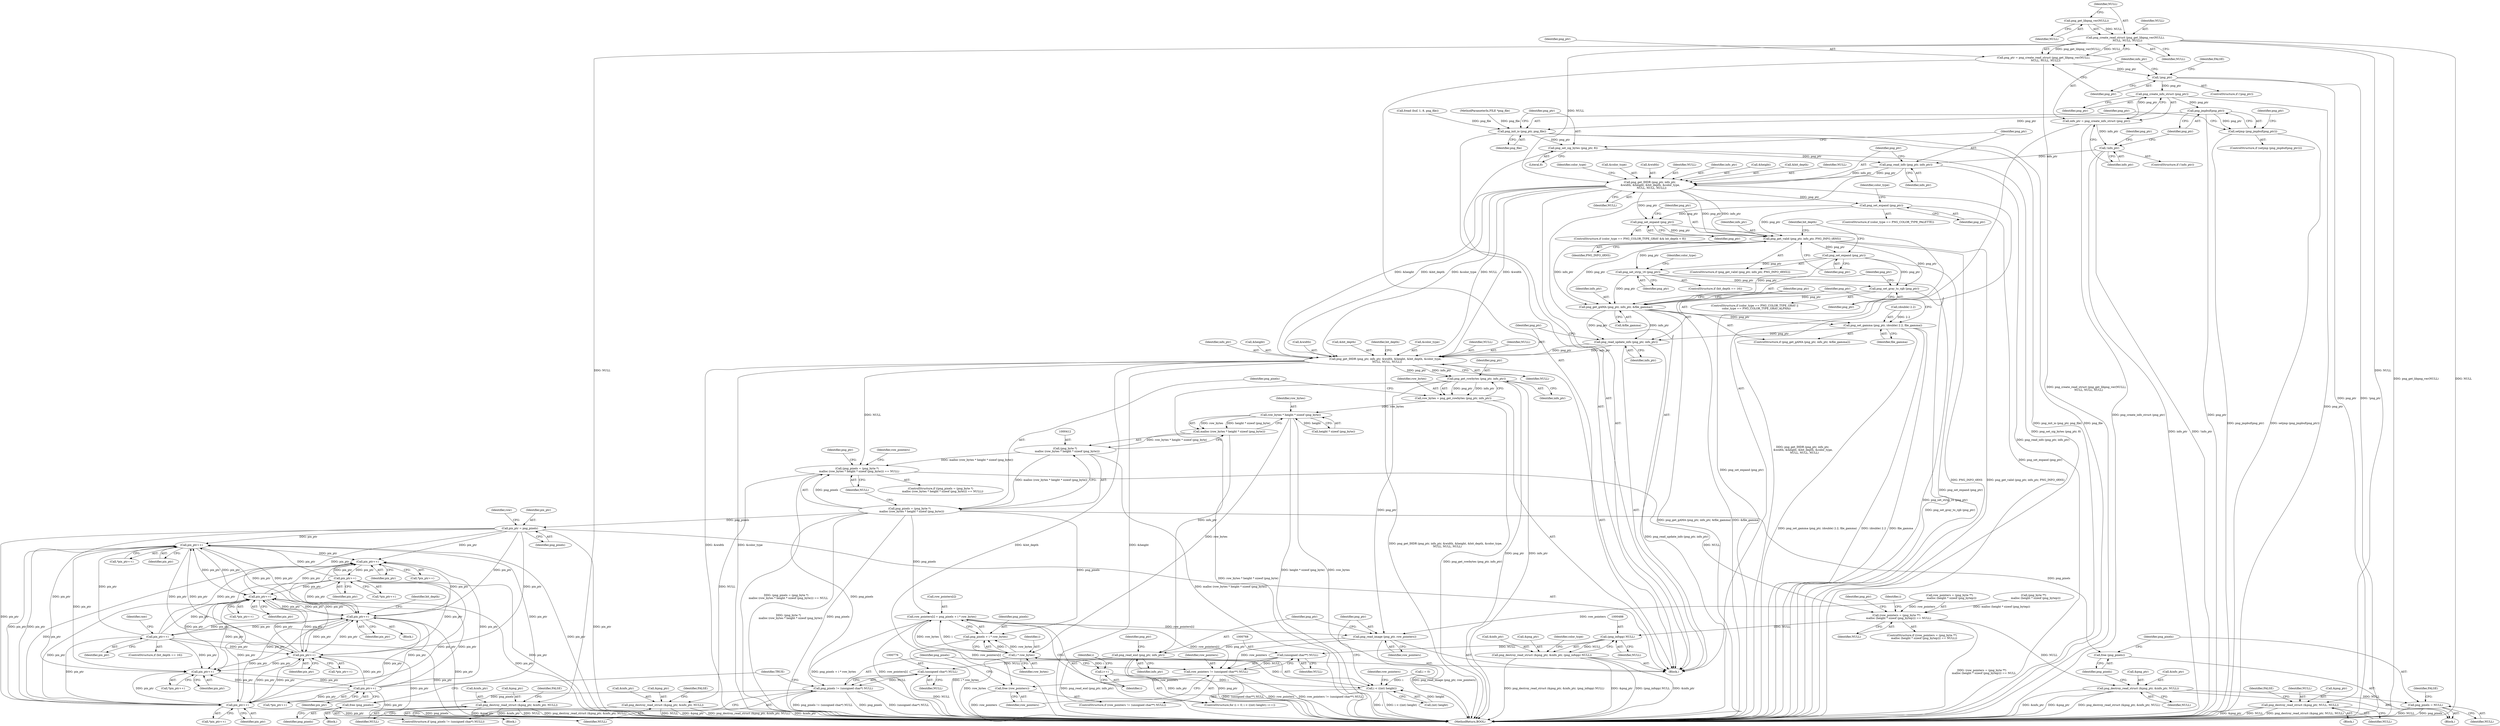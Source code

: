 digraph "0_Android_9d4853418ab2f754c2b63e091c29c5529b8b86ca_157@API" {
"1000200" [label="(Call,png_create_read_struct (png_get_libpng_ver(NULL),\n     NULL, NULL, NULL))"];
"1000201" [label="(Call,png_get_libpng_ver(NULL))"];
"1000198" [label="(Call,png_ptr = png_create_read_struct (png_get_libpng_ver(NULL),\n     NULL, NULL, NULL))"];
"1000207" [label="(Call,!png_ptr)"];
"1000213" [label="(Call,png_create_info_struct (png_ptr))"];
"1000211" [label="(Call,info_ptr = png_create_info_struct (png_ptr))"];
"1000216" [label="(Call,!info_ptr)"];
"1000245" [label="(Call,png_read_info (png_ptr, info_ptr))"];
"1000248" [label="(Call,png_get_IHDR (png_ptr, info_ptr,\n &width, &height, &bit_depth, &color_type,\n    NULL, NULL, NULL))"];
"1000266" [label="(Call,png_set_expand (png_ptr))"];
"1000276" [label="(Call,png_set_expand (png_ptr))"];
"1000279" [label="(Call,png_get_valid (png_ptr, info_ptr, PNG_INFO_tRNS))"];
"1000283" [label="(Call,png_set_expand (png_ptr))"];
"1000289" [label="(Call,png_set_strip_16 (png_ptr))"];
"1000299" [label="(Call,png_set_gray_to_rgb (png_ptr))"];
"1000302" [label="(Call,png_get_gAMA (png_ptr, info_ptr, &file_gamma))"];
"1000307" [label="(Call,png_set_gamma (png_ptr, (double) 2.2, file_gamma))"];
"1000313" [label="(Call,png_read_update_info (png_ptr, info_ptr))"];
"1000316" [label="(Call,png_get_IHDR (png_ptr, info_ptr, &width, &height, &bit_depth, &color_type,\n    NULL, NULL, NULL))"];
"1000404" [label="(Call,png_get_rowbytes (png_ptr, info_ptr))"];
"1000402" [label="(Call,row_bytes = png_get_rowbytes (png_ptr, info_ptr))"];
"1000414" [label="(Call,row_bytes * height * sizeof (png_byte))"];
"1000413" [label="(Call,malloc (row_bytes * height * sizeof (png_byte)))"];
"1000411" [label="(Call,(png_byte *)\n     malloc (row_bytes * height * sizeof (png_byte)))"];
"1000408" [label="(Call,(png_pixels = (png_byte *)\n     malloc (row_bytes * height * sizeof (png_byte))) == NULL)"];
"1000422" [label="(Call,png_destroy_read_struct (&png_ptr, &info_ptr, NULL))"];
"1000431" [label="(Call,(row_pointers = (png_byte **)\n     malloc (height * sizeof (png_bytep))) == NULL)"];
"1000443" [label="(Call,png_destroy_read_struct (&png_ptr, &info_ptr, NULL))"];
"1000451" [label="(Call,png_pixels = NULL)"];
"1000487" [label="(Call,(png_infopp) NULL)"];
"1000482" [label="(Call,png_destroy_read_struct (&png_ptr, &info_ptr, (png_infopp) NULL))"];
"1000767" [label="(Call,(unsigned char**) NULL)"];
"1000765" [label="(Call,row_pointers != (unsigned char**) NULL)"];
"1000770" [label="(Call,free (row_pointers))"];
"1000775" [label="(Call,(unsigned char*) NULL)"];
"1000773" [label="(Call,png_pixels != (unsigned char*) NULL)"];
"1000778" [label="(Call,free (png_pixels))"];
"1000409" [label="(Call,png_pixels = (png_byte *)\n     malloc (row_bytes * height * sizeof (png_byte)))"];
"1000449" [label="(Call,free (png_pixels))"];
"1000467" [label="(Call,row_pointers[i] = png_pixels + i * row_bytes)"];
"1000476" [label="(Call,png_read_image (png_ptr, row_pointers))"];
"1000479" [label="(Call,png_read_end (png_ptr, info_ptr))"];
"1000471" [label="(Call,png_pixels + i * row_bytes)"];
"1000598" [label="(Call,pix_ptr = png_pixels)"];
"1000643" [label="(Call,pix_ptr++)"];
"1000657" [label="(Call,pix_ptr++)"];
"1000669" [label="(Call,pix_ptr++)"];
"1000678" [label="(Call,pix_ptr++)"];
"1000687" [label="(Call,pix_ptr++)"];
"1000693" [label="(Call,pix_ptr++)"];
"1000703" [label="(Call,pix_ptr++)"];
"1000717" [label="(Call,pix_ptr++)"];
"1000729" [label="(Call,pix_ptr++)"];
"1000738" [label="(Call,pix_ptr++)"];
"1000473" [label="(Call,i * row_bytes)"];
"1000465" [label="(Call,i++)"];
"1000460" [label="(Call,i < ((int) height))"];
"1000228" [label="(Call,png_jmpbuf(png_ptr))"];
"1000227" [label="(Call,setjmp (png_jmpbuf(png_ptr)))"];
"1000239" [label="(Call,png_init_io (png_ptr, png_file))"];
"1000242" [label="(Call,png_set_sig_bytes (png_ptr, 8))"];
"1000219" [label="(Call,png_destroy_read_struct (&png_ptr, NULL, NULL))"];
"1000231" [label="(Call,png_destroy_read_struct (&png_ptr, &info_ptr, NULL))"];
"1000249" [label="(Identifier,png_ptr)"];
"1000482" [label="(Call,png_destroy_read_struct (&png_ptr, &info_ptr, (png_infopp) NULL))"];
"1000453" [label="(Identifier,NULL)"];
"1000308" [label="(Identifier,png_ptr)"];
"1000477" [label="(Identifier,png_ptr)"];
"1000199" [label="(Identifier,png_ptr)"];
"1000243" [label="(Identifier,png_ptr)"];
"1000469" [label="(Identifier,row_pointers)"];
"1000402" [label="(Call,row_bytes = png_get_rowbytes (png_ptr, info_ptr))"];
"1000449" [label="(Call,free (png_pixels))"];
"1000475" [label="(Identifier,row_bytes)"];
"1000451" [label="(Call,png_pixels = NULL)"];
"1000764" [label="(ControlStructure,if (row_pointers != (unsigned char**) NULL))"];
"1000686" [label="(Block,)"];
"1000207" [label="(Call,!png_ptr)"];
"1000230" [label="(Block,)"];
"1000304" [label="(Identifier,info_ptr)"];
"1000487" [label="(Call,(png_infopp) NULL)"];
"1000694" [label="(Identifier,pix_ptr)"];
"1000739" [label="(Identifier,pix_ptr)"];
"1000691" [label="(Identifier,bit_depth)"];
"1000485" [label="(Call,&info_ptr)"];
"1000313" [label="(Call,png_read_update_info (png_ptr, info_ptr))"];
"1000415" [label="(Identifier,row_bytes)"];
"1000218" [label="(Block,)"];
"1000403" [label="(Identifier,row_bytes)"];
"1000271" [label="(Identifier,color_type)"];
"1000444" [label="(Call,&png_ptr)"];
"1000771" [label="(Identifier,row_pointers)"];
"1000702" [label="(Call,*pix_ptr++)"];
"1000688" [label="(Identifier,pix_ptr)"];
"1000658" [label="(Identifier,pix_ptr)"];
"1000314" [label="(Identifier,png_ptr)"];
"1000309" [label="(Call,(double) 2.2)"];
"1000703" [label="(Call,pix_ptr++)"];
"1000290" [label="(Identifier,png_ptr)"];
"1000285" [label="(ControlStructure,if (bit_depth == 16))"];
"1000433" [label="(Identifier,row_pointers)"];
"1000226" [label="(ControlStructure,if (setjmp (png_jmpbuf(png_ptr))))"];
"1000307" [label="(Call,png_set_gamma (png_ptr, (double) 2.2, file_gamma))"];
"1000206" [label="(ControlStructure,if (!png_ptr))"];
"1000479" [label="(Call,png_read_end (png_ptr, info_ptr))"];
"1000466" [label="(Identifier,i)"];
"1000277" [label="(Identifier,png_ptr)"];
"1000455" [label="(Identifier,FALSE)"];
"1000204" [label="(Identifier,NULL)"];
"1000302" [label="(Call,png_get_gAMA (png_ptr, info_ptr, &file_gamma))"];
"1000405" [label="(Identifier,png_ptr)"];
"1000461" [label="(Identifier,i)"];
"1000421" [label="(Block,)"];
"1000232" [label="(Call,&png_ptr)"];
"1000478" [label="(Identifier,row_pointers)"];
"1000770" [label="(Call,free (row_pointers))"];
"1000136" [label="(MethodParameterIn,FILE *png_file)"];
"1000266" [label="(Call,png_set_expand (png_ptr))"];
"1000212" [label="(Identifier,info_ptr)"];
"1000205" [label="(Identifier,NULL)"];
"1000253" [label="(Call,&height)"];
"1000413" [label="(Call,malloc (row_bytes * height * sizeof (png_byte)))"];
"1000769" [label="(Identifier,NULL)"];
"1000603" [label="(Identifier,row)"];
"1000716" [label="(Call,*pix_ptr++)"];
"1000319" [label="(Call,&width)"];
"1000255" [label="(Call,&bit_depth)"];
"1000422" [label="(Call,png_destroy_read_struct (&png_ptr, &info_ptr, NULL))"];
"1000323" [label="(Call,&bit_depth)"];
"1000766" [label="(Identifier,row_pointers)"];
"1000677" [label="(Call,*pix_ptr++)"];
"1000774" [label="(Identifier,png_pixels)"];
"1000432" [label="(Call,row_pointers = (png_byte **)\n     malloc (height * sizeof (png_bytep)))"];
"1000483" [label="(Call,&png_ptr)"];
"1000434" [label="(Call,(png_byte **)\n     malloc (height * sizeof (png_bytep)))"];
"1000687" [label="(Call,pix_ptr++)"];
"1000227" [label="(Call,setjmp (png_jmpbuf(png_ptr)))"];
"1000200" [label="(Call,png_create_read_struct (png_get_libpng_ver(NULL),\n     NULL, NULL, NULL))"];
"1000216" [label="(Call,!info_ptr)"];
"1000450" [label="(Identifier,png_pixels)"];
"1000493" [label="(Identifier,color_type)"];
"1000246" [label="(Identifier,png_ptr)"];
"1000238" [label="(Identifier,FALSE)"];
"1000231" [label="(Call,png_destroy_read_struct (&png_ptr, &info_ptr, NULL))"];
"1000259" [label="(Identifier,NULL)"];
"1000217" [label="(Identifier,info_ptr)"];
"1000481" [label="(Identifier,info_ptr)"];
"1000222" [label="(Identifier,NULL)"];
"1000280" [label="(Identifier,png_ptr)"];
"1000772" [label="(ControlStructure,if (png_pixels != (unsigned char*) NULL))"];
"1000642" [label="(Call,*pix_ptr++)"];
"1000730" [label="(Identifier,pix_ptr)"];
"1000201" [label="(Call,png_get_libpng_ver(NULL))"];
"1000669" [label="(Call,pix_ptr++)"];
"1000234" [label="(Call,&info_ptr)"];
"1000329" [label="(Identifier,NULL)"];
"1000430" [label="(ControlStructure,if ((row_pointers = (png_byte **)\n     malloc (height * sizeof (png_bytep))) == NULL))"];
"1000474" [label="(Identifier,i)"];
"1000448" [label="(Identifier,NULL)"];
"1000765" [label="(Call,row_pointers != (unsigned char**) NULL)"];
"1000446" [label="(Call,&info_ptr)"];
"1000268" [label="(ControlStructure,if (color_type == PNG_COLOR_TYPE_GRAY && bit_depth < 8))"];
"1000644" [label="(Identifier,pix_ptr)"];
"1000312" [label="(Identifier,file_gamma)"];
"1000767" [label="(Call,(unsigned char**) NULL)"];
"1000778" [label="(Call,free (png_pixels))"];
"1000443" [label="(Call,png_destroy_read_struct (&png_ptr, &info_ptr, NULL))"];
"1000279" [label="(Call,png_get_valid (png_ptr, info_ptr, PNG_INFO_tRNS))"];
"1000244" [label="(Literal,8)"];
"1000777" [label="(Identifier,NULL)"];
"1000221" [label="(Identifier,png_ptr)"];
"1000299" [label="(Call,png_set_gray_to_rgb (png_ptr))"];
"1000315" [label="(Identifier,info_ptr)"];
"1000332" [label="(Identifier,bit_depth)"];
"1000264" [label="(Identifier,color_type)"];
"1000425" [label="(Call,&info_ptr)"];
"1000325" [label="(Call,&color_type)"];
"1000599" [label="(Identifier,pix_ptr)"];
"1000240" [label="(Identifier,png_ptr)"];
"1000141" [label="(Block,)"];
"1000276" [label="(Call,png_set_expand (png_ptr))"];
"1000328" [label="(Identifier,NULL)"];
"1000300" [label="(Identifier,png_ptr)"];
"1000407" [label="(ControlStructure,if ((png_pixels = (png_byte *)\n     malloc (row_bytes * height * sizeof (png_byte))) == NULL))"];
"1000431" [label="(Call,(row_pointers = (png_byte **)\n     malloc (height * sizeof (png_bytep))) == NULL)"];
"1000411" [label="(Call,(png_byte *)\n     malloc (row_bytes * height * sizeof (png_byte)))"];
"1000408" [label="(Call,(png_pixels = (png_byte *)\n     malloc (row_bytes * height * sizeof (png_byte))) == NULL)"];
"1000208" [label="(Identifier,png_ptr)"];
"1000257" [label="(Call,&color_type)"];
"1000457" [label="(Call,i = 0)"];
"1000211" [label="(Call,info_ptr = png_create_info_struct (png_ptr))"];
"1000406" [label="(Identifier,info_ptr)"];
"1000779" [label="(Identifier,png_pixels)"];
"1000241" [label="(Identifier,png_file)"];
"1000489" [label="(Identifier,NULL)"];
"1000704" [label="(Identifier,pix_ptr)"];
"1000294" [label="(Identifier,color_type)"];
"1000198" [label="(Call,png_ptr = png_create_read_struct (png_get_libpng_ver(NULL),\n     NULL, NULL, NULL))"];
"1000239" [label="(Call,png_init_io (png_ptr, png_file))"];
"1000656" [label="(Call,*pix_ptr++)"];
"1000718" [label="(Identifier,pix_ptr)"];
"1000210" [label="(Identifier,FALSE)"];
"1000670" [label="(Identifier,pix_ptr)"];
"1000317" [label="(Identifier,png_ptr)"];
"1000442" [label="(Block,)"];
"1000214" [label="(Identifier,png_ptr)"];
"1000203" [label="(Identifier,NULL)"];
"1000177" [label="(Call,fread (buf, 1, 8, png_file))"];
"1000233" [label="(Identifier,png_ptr)"];
"1000717" [label="(Call,pix_ptr++)"];
"1000423" [label="(Call,&png_ptr)"];
"1000316" [label="(Call,png_get_IHDR (png_ptr, info_ptr, &width, &height, &bit_depth, &color_type,\n    NULL, NULL, NULL))"];
"1000689" [label="(ControlStructure,if (bit_depth == 16))"];
"1000202" [label="(Identifier,NULL)"];
"1000462" [label="(Call,(int) height)"];
"1000248" [label="(Call,png_get_IHDR (png_ptr, info_ptr,\n &width, &height, &bit_depth, &color_type,\n    NULL, NULL, NULL))"];
"1000429" [label="(Identifier,FALSE)"];
"1000460" [label="(Call,i < ((int) height))"];
"1000236" [label="(Identifier,NULL)"];
"1000468" [label="(Call,row_pointers[i])"];
"1000643" [label="(Call,pix_ptr++)"];
"1000729" [label="(Call,pix_ptr++)"];
"1000305" [label="(Call,&file_gamma)"];
"1000327" [label="(Identifier,NULL)"];
"1000420" [label="(Identifier,NULL)"];
"1000452" [label="(Identifier,png_pixels)"];
"1000773" [label="(Call,png_pixels != (unsigned char*) NULL)"];
"1000781" [label="(Identifier,TRUE)"];
"1000456" [label="(ControlStructure,for (i = 0; i < ((int) height); i++))"];
"1000471" [label="(Call,png_pixels + i * row_bytes)"];
"1000247" [label="(Identifier,info_ptr)"];
"1000283" [label="(Call,png_set_expand (png_ptr))"];
"1000476" [label="(Call,png_read_image (png_ptr, row_pointers))"];
"1000742" [label="(Identifier,raw)"];
"1000220" [label="(Call,&png_ptr)"];
"1000219" [label="(Call,png_destroy_read_struct (&png_ptr, NULL, NULL))"];
"1000600" [label="(Identifier,png_pixels)"];
"1000410" [label="(Identifier,png_pixels)"];
"1000267" [label="(Identifier,png_ptr)"];
"1000291" [label="(ControlStructure,if (color_type == PNG_COLOR_TYPE_GRAY ||\n    color_type == PNG_COLOR_TYPE_GRAY_ALPHA))"];
"1000465" [label="(Call,i++)"];
"1000775" [label="(Call,(unsigned char*) NULL)"];
"1000303" [label="(Identifier,png_ptr)"];
"1000242" [label="(Call,png_set_sig_bytes (png_ptr, 8))"];
"1000278" [label="(ControlStructure,if (png_get_valid (png_ptr, info_ptr, PNG_INFO_tRNS)))"];
"1000223" [label="(Identifier,NULL)"];
"1000251" [label="(Call,&width)"];
"1000225" [label="(Identifier,FALSE)"];
"1000693" [label="(Call,pix_ptr++)"];
"1000657" [label="(Call,pix_ptr++)"];
"1000213" [label="(Call,png_create_info_struct (png_ptr))"];
"1000284" [label="(Identifier,png_ptr)"];
"1000480" [label="(Identifier,png_ptr)"];
"1000668" [label="(Call,*pix_ptr++)"];
"1000424" [label="(Identifier,png_ptr)"];
"1000260" [label="(Identifier,NULL)"];
"1000427" [label="(Identifier,NULL)"];
"1000738" [label="(Call,pix_ptr++)"];
"1000262" [label="(ControlStructure,if (color_type == PNG_COLOR_TYPE_PALETTE))"];
"1000301" [label="(ControlStructure,if (png_get_gAMA (png_ptr, info_ptr, &file_gamma)))"];
"1000318" [label="(Identifier,info_ptr)"];
"1000281" [label="(Identifier,info_ptr)"];
"1000441" [label="(Identifier,NULL)"];
"1000679" [label="(Identifier,pix_ptr)"];
"1000728" [label="(Call,*pix_ptr++)"];
"1000282" [label="(Identifier,PNG_INFO_tRNS)"];
"1000287" [label="(Identifier,bit_depth)"];
"1000467" [label="(Call,row_pointers[i] = png_pixels + i * row_bytes)"];
"1000598" [label="(Call,pix_ptr = png_pixels)"];
"1000228" [label="(Call,png_jmpbuf(png_ptr))"];
"1000289" [label="(Call,png_set_strip_16 (png_ptr))"];
"1000472" [label="(Identifier,png_pixels)"];
"1000445" [label="(Identifier,png_ptr)"];
"1000458" [label="(Identifier,i)"];
"1000414" [label="(Call,row_bytes * height * sizeof (png_byte))"];
"1000261" [label="(Identifier,NULL)"];
"1000321" [label="(Call,&height)"];
"1000404" [label="(Call,png_get_rowbytes (png_ptr, info_ptr))"];
"1000245" [label="(Call,png_read_info (png_ptr, info_ptr))"];
"1000250" [label="(Identifier,info_ptr)"];
"1000678" [label="(Call,pix_ptr++)"];
"1000782" [label="(MethodReturn,BOOL)"];
"1000484" [label="(Identifier,png_ptr)"];
"1000416" [label="(Call,height * sizeof (png_byte))"];
"1000473" [label="(Call,i * row_bytes)"];
"1000409" [label="(Call,png_pixels = (png_byte *)\n     malloc (row_bytes * height * sizeof (png_byte)))"];
"1000737" [label="(Call,*pix_ptr++)"];
"1000215" [label="(ControlStructure,if (!info_ptr))"];
"1000229" [label="(Identifier,png_ptr)"];
"1000200" -> "1000198"  [label="AST: "];
"1000200" -> "1000205"  [label="CFG: "];
"1000201" -> "1000200"  [label="AST: "];
"1000203" -> "1000200"  [label="AST: "];
"1000204" -> "1000200"  [label="AST: "];
"1000205" -> "1000200"  [label="AST: "];
"1000198" -> "1000200"  [label="CFG: "];
"1000200" -> "1000782"  [label="DDG: png_get_libpng_ver(NULL)"];
"1000200" -> "1000782"  [label="DDG: NULL"];
"1000200" -> "1000198"  [label="DDG: png_get_libpng_ver(NULL)"];
"1000200" -> "1000198"  [label="DDG: NULL"];
"1000201" -> "1000200"  [label="DDG: NULL"];
"1000200" -> "1000219"  [label="DDG: NULL"];
"1000200" -> "1000231"  [label="DDG: NULL"];
"1000200" -> "1000248"  [label="DDG: NULL"];
"1000201" -> "1000202"  [label="CFG: "];
"1000202" -> "1000201"  [label="AST: "];
"1000203" -> "1000201"  [label="CFG: "];
"1000198" -> "1000141"  [label="AST: "];
"1000199" -> "1000198"  [label="AST: "];
"1000208" -> "1000198"  [label="CFG: "];
"1000198" -> "1000782"  [label="DDG: png_create_read_struct (png_get_libpng_ver(NULL),\n     NULL, NULL, NULL)"];
"1000198" -> "1000207"  [label="DDG: png_ptr"];
"1000207" -> "1000206"  [label="AST: "];
"1000207" -> "1000208"  [label="CFG: "];
"1000208" -> "1000207"  [label="AST: "];
"1000210" -> "1000207"  [label="CFG: "];
"1000212" -> "1000207"  [label="CFG: "];
"1000207" -> "1000782"  [label="DDG: png_ptr"];
"1000207" -> "1000782"  [label="DDG: !png_ptr"];
"1000207" -> "1000213"  [label="DDG: png_ptr"];
"1000213" -> "1000211"  [label="AST: "];
"1000213" -> "1000214"  [label="CFG: "];
"1000214" -> "1000213"  [label="AST: "];
"1000211" -> "1000213"  [label="CFG: "];
"1000213" -> "1000782"  [label="DDG: png_ptr"];
"1000213" -> "1000211"  [label="DDG: png_ptr"];
"1000213" -> "1000228"  [label="DDG: png_ptr"];
"1000211" -> "1000141"  [label="AST: "];
"1000212" -> "1000211"  [label="AST: "];
"1000217" -> "1000211"  [label="CFG: "];
"1000211" -> "1000782"  [label="DDG: png_create_info_struct (png_ptr)"];
"1000211" -> "1000216"  [label="DDG: info_ptr"];
"1000216" -> "1000215"  [label="AST: "];
"1000216" -> "1000217"  [label="CFG: "];
"1000217" -> "1000216"  [label="AST: "];
"1000221" -> "1000216"  [label="CFG: "];
"1000229" -> "1000216"  [label="CFG: "];
"1000216" -> "1000782"  [label="DDG: !info_ptr"];
"1000216" -> "1000782"  [label="DDG: info_ptr"];
"1000216" -> "1000245"  [label="DDG: info_ptr"];
"1000245" -> "1000141"  [label="AST: "];
"1000245" -> "1000247"  [label="CFG: "];
"1000246" -> "1000245"  [label="AST: "];
"1000247" -> "1000245"  [label="AST: "];
"1000249" -> "1000245"  [label="CFG: "];
"1000245" -> "1000782"  [label="DDG: png_read_info (png_ptr, info_ptr)"];
"1000242" -> "1000245"  [label="DDG: png_ptr"];
"1000245" -> "1000248"  [label="DDG: png_ptr"];
"1000245" -> "1000248"  [label="DDG: info_ptr"];
"1000248" -> "1000141"  [label="AST: "];
"1000248" -> "1000261"  [label="CFG: "];
"1000249" -> "1000248"  [label="AST: "];
"1000250" -> "1000248"  [label="AST: "];
"1000251" -> "1000248"  [label="AST: "];
"1000253" -> "1000248"  [label="AST: "];
"1000255" -> "1000248"  [label="AST: "];
"1000257" -> "1000248"  [label="AST: "];
"1000259" -> "1000248"  [label="AST: "];
"1000260" -> "1000248"  [label="AST: "];
"1000261" -> "1000248"  [label="AST: "];
"1000264" -> "1000248"  [label="CFG: "];
"1000248" -> "1000782"  [label="DDG: png_get_IHDR (png_ptr, info_ptr,\n &width, &height, &bit_depth, &color_type,\n    NULL, NULL, NULL)"];
"1000248" -> "1000266"  [label="DDG: png_ptr"];
"1000248" -> "1000276"  [label="DDG: png_ptr"];
"1000248" -> "1000279"  [label="DDG: png_ptr"];
"1000248" -> "1000279"  [label="DDG: info_ptr"];
"1000248" -> "1000316"  [label="DDG: &width"];
"1000248" -> "1000316"  [label="DDG: &height"];
"1000248" -> "1000316"  [label="DDG: &bit_depth"];
"1000248" -> "1000316"  [label="DDG: &color_type"];
"1000248" -> "1000316"  [label="DDG: NULL"];
"1000266" -> "1000262"  [label="AST: "];
"1000266" -> "1000267"  [label="CFG: "];
"1000267" -> "1000266"  [label="AST: "];
"1000271" -> "1000266"  [label="CFG: "];
"1000266" -> "1000782"  [label="DDG: png_set_expand (png_ptr)"];
"1000266" -> "1000276"  [label="DDG: png_ptr"];
"1000266" -> "1000279"  [label="DDG: png_ptr"];
"1000276" -> "1000268"  [label="AST: "];
"1000276" -> "1000277"  [label="CFG: "];
"1000277" -> "1000276"  [label="AST: "];
"1000280" -> "1000276"  [label="CFG: "];
"1000276" -> "1000782"  [label="DDG: png_set_expand (png_ptr)"];
"1000276" -> "1000279"  [label="DDG: png_ptr"];
"1000279" -> "1000278"  [label="AST: "];
"1000279" -> "1000282"  [label="CFG: "];
"1000280" -> "1000279"  [label="AST: "];
"1000281" -> "1000279"  [label="AST: "];
"1000282" -> "1000279"  [label="AST: "];
"1000284" -> "1000279"  [label="CFG: "];
"1000287" -> "1000279"  [label="CFG: "];
"1000279" -> "1000782"  [label="DDG: PNG_INFO_tRNS"];
"1000279" -> "1000782"  [label="DDG: png_get_valid (png_ptr, info_ptr, PNG_INFO_tRNS)"];
"1000279" -> "1000283"  [label="DDG: png_ptr"];
"1000279" -> "1000289"  [label="DDG: png_ptr"];
"1000279" -> "1000299"  [label="DDG: png_ptr"];
"1000279" -> "1000302"  [label="DDG: png_ptr"];
"1000279" -> "1000302"  [label="DDG: info_ptr"];
"1000283" -> "1000278"  [label="AST: "];
"1000283" -> "1000284"  [label="CFG: "];
"1000284" -> "1000283"  [label="AST: "];
"1000287" -> "1000283"  [label="CFG: "];
"1000283" -> "1000782"  [label="DDG: png_set_expand (png_ptr)"];
"1000283" -> "1000289"  [label="DDG: png_ptr"];
"1000283" -> "1000299"  [label="DDG: png_ptr"];
"1000283" -> "1000302"  [label="DDG: png_ptr"];
"1000289" -> "1000285"  [label="AST: "];
"1000289" -> "1000290"  [label="CFG: "];
"1000290" -> "1000289"  [label="AST: "];
"1000294" -> "1000289"  [label="CFG: "];
"1000289" -> "1000782"  [label="DDG: png_set_strip_16 (png_ptr)"];
"1000289" -> "1000299"  [label="DDG: png_ptr"];
"1000289" -> "1000302"  [label="DDG: png_ptr"];
"1000299" -> "1000291"  [label="AST: "];
"1000299" -> "1000300"  [label="CFG: "];
"1000300" -> "1000299"  [label="AST: "];
"1000303" -> "1000299"  [label="CFG: "];
"1000299" -> "1000782"  [label="DDG: png_set_gray_to_rgb (png_ptr)"];
"1000299" -> "1000302"  [label="DDG: png_ptr"];
"1000302" -> "1000301"  [label="AST: "];
"1000302" -> "1000305"  [label="CFG: "];
"1000303" -> "1000302"  [label="AST: "];
"1000304" -> "1000302"  [label="AST: "];
"1000305" -> "1000302"  [label="AST: "];
"1000308" -> "1000302"  [label="CFG: "];
"1000314" -> "1000302"  [label="CFG: "];
"1000302" -> "1000782"  [label="DDG: &file_gamma"];
"1000302" -> "1000782"  [label="DDG: png_get_gAMA (png_ptr, info_ptr, &file_gamma)"];
"1000302" -> "1000307"  [label="DDG: png_ptr"];
"1000302" -> "1000313"  [label="DDG: png_ptr"];
"1000302" -> "1000313"  [label="DDG: info_ptr"];
"1000307" -> "1000301"  [label="AST: "];
"1000307" -> "1000312"  [label="CFG: "];
"1000308" -> "1000307"  [label="AST: "];
"1000309" -> "1000307"  [label="AST: "];
"1000312" -> "1000307"  [label="AST: "];
"1000314" -> "1000307"  [label="CFG: "];
"1000307" -> "1000782"  [label="DDG: (double) 2.2"];
"1000307" -> "1000782"  [label="DDG: file_gamma"];
"1000307" -> "1000782"  [label="DDG: png_set_gamma (png_ptr, (double) 2.2, file_gamma)"];
"1000309" -> "1000307"  [label="DDG: 2.2"];
"1000307" -> "1000313"  [label="DDG: png_ptr"];
"1000313" -> "1000141"  [label="AST: "];
"1000313" -> "1000315"  [label="CFG: "];
"1000314" -> "1000313"  [label="AST: "];
"1000315" -> "1000313"  [label="AST: "];
"1000317" -> "1000313"  [label="CFG: "];
"1000313" -> "1000782"  [label="DDG: png_read_update_info (png_ptr, info_ptr)"];
"1000313" -> "1000316"  [label="DDG: png_ptr"];
"1000313" -> "1000316"  [label="DDG: info_ptr"];
"1000316" -> "1000141"  [label="AST: "];
"1000316" -> "1000329"  [label="CFG: "];
"1000317" -> "1000316"  [label="AST: "];
"1000318" -> "1000316"  [label="AST: "];
"1000319" -> "1000316"  [label="AST: "];
"1000321" -> "1000316"  [label="AST: "];
"1000323" -> "1000316"  [label="AST: "];
"1000325" -> "1000316"  [label="AST: "];
"1000327" -> "1000316"  [label="AST: "];
"1000328" -> "1000316"  [label="AST: "];
"1000329" -> "1000316"  [label="AST: "];
"1000332" -> "1000316"  [label="CFG: "];
"1000316" -> "1000782"  [label="DDG: png_get_IHDR (png_ptr, info_ptr, &width, &height, &bit_depth, &color_type,\n    NULL, NULL, NULL)"];
"1000316" -> "1000782"  [label="DDG: &width"];
"1000316" -> "1000782"  [label="DDG: &color_type"];
"1000316" -> "1000782"  [label="DDG: &bit_depth"];
"1000316" -> "1000782"  [label="DDG: &height"];
"1000316" -> "1000404"  [label="DDG: png_ptr"];
"1000316" -> "1000404"  [label="DDG: info_ptr"];
"1000316" -> "1000408"  [label="DDG: NULL"];
"1000404" -> "1000402"  [label="AST: "];
"1000404" -> "1000406"  [label="CFG: "];
"1000405" -> "1000404"  [label="AST: "];
"1000406" -> "1000404"  [label="AST: "];
"1000402" -> "1000404"  [label="CFG: "];
"1000404" -> "1000782"  [label="DDG: png_ptr"];
"1000404" -> "1000782"  [label="DDG: info_ptr"];
"1000404" -> "1000402"  [label="DDG: png_ptr"];
"1000404" -> "1000402"  [label="DDG: info_ptr"];
"1000404" -> "1000476"  [label="DDG: png_ptr"];
"1000404" -> "1000479"  [label="DDG: info_ptr"];
"1000402" -> "1000141"  [label="AST: "];
"1000403" -> "1000402"  [label="AST: "];
"1000410" -> "1000402"  [label="CFG: "];
"1000402" -> "1000782"  [label="DDG: png_get_rowbytes (png_ptr, info_ptr)"];
"1000402" -> "1000414"  [label="DDG: row_bytes"];
"1000414" -> "1000413"  [label="AST: "];
"1000414" -> "1000416"  [label="CFG: "];
"1000415" -> "1000414"  [label="AST: "];
"1000416" -> "1000414"  [label="AST: "];
"1000413" -> "1000414"  [label="CFG: "];
"1000414" -> "1000782"  [label="DDG: height * sizeof (png_byte)"];
"1000414" -> "1000782"  [label="DDG: row_bytes"];
"1000414" -> "1000413"  [label="DDG: row_bytes"];
"1000414" -> "1000413"  [label="DDG: height * sizeof (png_byte)"];
"1000416" -> "1000414"  [label="DDG: height"];
"1000414" -> "1000473"  [label="DDG: row_bytes"];
"1000413" -> "1000411"  [label="AST: "];
"1000411" -> "1000413"  [label="CFG: "];
"1000413" -> "1000782"  [label="DDG: row_bytes * height * sizeof (png_byte)"];
"1000413" -> "1000411"  [label="DDG: row_bytes * height * sizeof (png_byte)"];
"1000411" -> "1000409"  [label="AST: "];
"1000412" -> "1000411"  [label="AST: "];
"1000409" -> "1000411"  [label="CFG: "];
"1000411" -> "1000782"  [label="DDG: malloc (row_bytes * height * sizeof (png_byte))"];
"1000411" -> "1000408"  [label="DDG: malloc (row_bytes * height * sizeof (png_byte))"];
"1000411" -> "1000409"  [label="DDG: malloc (row_bytes * height * sizeof (png_byte))"];
"1000408" -> "1000407"  [label="AST: "];
"1000408" -> "1000420"  [label="CFG: "];
"1000409" -> "1000408"  [label="AST: "];
"1000420" -> "1000408"  [label="AST: "];
"1000424" -> "1000408"  [label="CFG: "];
"1000433" -> "1000408"  [label="CFG: "];
"1000408" -> "1000782"  [label="DDG: (png_pixels = (png_byte *)\n     malloc (row_bytes * height * sizeof (png_byte))) == NULL"];
"1000409" -> "1000408"  [label="DDG: png_pixels"];
"1000408" -> "1000422"  [label="DDG: NULL"];
"1000408" -> "1000431"  [label="DDG: NULL"];
"1000422" -> "1000421"  [label="AST: "];
"1000422" -> "1000427"  [label="CFG: "];
"1000423" -> "1000422"  [label="AST: "];
"1000425" -> "1000422"  [label="AST: "];
"1000427" -> "1000422"  [label="AST: "];
"1000429" -> "1000422"  [label="CFG: "];
"1000422" -> "1000782"  [label="DDG: NULL"];
"1000422" -> "1000782"  [label="DDG: &png_ptr"];
"1000422" -> "1000782"  [label="DDG: png_destroy_read_struct (&png_ptr, &info_ptr, NULL)"];
"1000422" -> "1000782"  [label="DDG: &info_ptr"];
"1000431" -> "1000430"  [label="AST: "];
"1000431" -> "1000441"  [label="CFG: "];
"1000432" -> "1000431"  [label="AST: "];
"1000441" -> "1000431"  [label="AST: "];
"1000445" -> "1000431"  [label="CFG: "];
"1000458" -> "1000431"  [label="CFG: "];
"1000431" -> "1000782"  [label="DDG: (row_pointers = (png_byte **)\n     malloc (height * sizeof (png_bytep))) == NULL"];
"1000432" -> "1000431"  [label="DDG: row_pointers"];
"1000434" -> "1000431"  [label="DDG: malloc (height * sizeof (png_bytep))"];
"1000431" -> "1000443"  [label="DDG: NULL"];
"1000431" -> "1000487"  [label="DDG: NULL"];
"1000443" -> "1000442"  [label="AST: "];
"1000443" -> "1000448"  [label="CFG: "];
"1000444" -> "1000443"  [label="AST: "];
"1000446" -> "1000443"  [label="AST: "];
"1000448" -> "1000443"  [label="AST: "];
"1000450" -> "1000443"  [label="CFG: "];
"1000443" -> "1000782"  [label="DDG: png_destroy_read_struct (&png_ptr, &info_ptr, NULL)"];
"1000443" -> "1000782"  [label="DDG: &info_ptr"];
"1000443" -> "1000782"  [label="DDG: &png_ptr"];
"1000443" -> "1000451"  [label="DDG: NULL"];
"1000451" -> "1000442"  [label="AST: "];
"1000451" -> "1000453"  [label="CFG: "];
"1000452" -> "1000451"  [label="AST: "];
"1000453" -> "1000451"  [label="AST: "];
"1000455" -> "1000451"  [label="CFG: "];
"1000451" -> "1000782"  [label="DDG: png_pixels"];
"1000451" -> "1000782"  [label="DDG: NULL"];
"1000487" -> "1000482"  [label="AST: "];
"1000487" -> "1000489"  [label="CFG: "];
"1000488" -> "1000487"  [label="AST: "];
"1000489" -> "1000487"  [label="AST: "];
"1000482" -> "1000487"  [label="CFG: "];
"1000487" -> "1000482"  [label="DDG: NULL"];
"1000487" -> "1000767"  [label="DDG: NULL"];
"1000482" -> "1000141"  [label="AST: "];
"1000483" -> "1000482"  [label="AST: "];
"1000485" -> "1000482"  [label="AST: "];
"1000493" -> "1000482"  [label="CFG: "];
"1000482" -> "1000782"  [label="DDG: &png_ptr"];
"1000482" -> "1000782"  [label="DDG: (png_infopp) NULL"];
"1000482" -> "1000782"  [label="DDG: &info_ptr"];
"1000482" -> "1000782"  [label="DDG: png_destroy_read_struct (&png_ptr, &info_ptr, (png_infopp) NULL)"];
"1000767" -> "1000765"  [label="AST: "];
"1000767" -> "1000769"  [label="CFG: "];
"1000768" -> "1000767"  [label="AST: "];
"1000769" -> "1000767"  [label="AST: "];
"1000765" -> "1000767"  [label="CFG: "];
"1000767" -> "1000765"  [label="DDG: NULL"];
"1000767" -> "1000775"  [label="DDG: NULL"];
"1000765" -> "1000764"  [label="AST: "];
"1000766" -> "1000765"  [label="AST: "];
"1000771" -> "1000765"  [label="CFG: "];
"1000774" -> "1000765"  [label="CFG: "];
"1000765" -> "1000782"  [label="DDG: (unsigned char**) NULL"];
"1000765" -> "1000782"  [label="DDG: row_pointers"];
"1000765" -> "1000782"  [label="DDG: row_pointers != (unsigned char**) NULL"];
"1000467" -> "1000765"  [label="DDG: row_pointers[i]"];
"1000476" -> "1000765"  [label="DDG: row_pointers"];
"1000765" -> "1000770"  [label="DDG: row_pointers"];
"1000770" -> "1000764"  [label="AST: "];
"1000770" -> "1000771"  [label="CFG: "];
"1000771" -> "1000770"  [label="AST: "];
"1000774" -> "1000770"  [label="CFG: "];
"1000770" -> "1000782"  [label="DDG: row_pointers"];
"1000467" -> "1000770"  [label="DDG: row_pointers[i]"];
"1000775" -> "1000773"  [label="AST: "];
"1000775" -> "1000777"  [label="CFG: "];
"1000776" -> "1000775"  [label="AST: "];
"1000777" -> "1000775"  [label="AST: "];
"1000773" -> "1000775"  [label="CFG: "];
"1000775" -> "1000782"  [label="DDG: NULL"];
"1000775" -> "1000773"  [label="DDG: NULL"];
"1000773" -> "1000772"  [label="AST: "];
"1000774" -> "1000773"  [label="AST: "];
"1000779" -> "1000773"  [label="CFG: "];
"1000781" -> "1000773"  [label="CFG: "];
"1000773" -> "1000782"  [label="DDG: png_pixels != (unsigned char*) NULL"];
"1000773" -> "1000782"  [label="DDG: png_pixels"];
"1000773" -> "1000782"  [label="DDG: (unsigned char*) NULL"];
"1000409" -> "1000773"  [label="DDG: png_pixels"];
"1000773" -> "1000778"  [label="DDG: png_pixels"];
"1000778" -> "1000772"  [label="AST: "];
"1000778" -> "1000779"  [label="CFG: "];
"1000779" -> "1000778"  [label="AST: "];
"1000781" -> "1000778"  [label="CFG: "];
"1000778" -> "1000782"  [label="DDG: png_pixels"];
"1000410" -> "1000409"  [label="AST: "];
"1000420" -> "1000409"  [label="CFG: "];
"1000409" -> "1000782"  [label="DDG: (png_byte *)\n     malloc (row_bytes * height * sizeof (png_byte))"];
"1000409" -> "1000782"  [label="DDG: png_pixels"];
"1000409" -> "1000449"  [label="DDG: png_pixels"];
"1000409" -> "1000467"  [label="DDG: png_pixels"];
"1000409" -> "1000471"  [label="DDG: png_pixels"];
"1000409" -> "1000598"  [label="DDG: png_pixels"];
"1000449" -> "1000442"  [label="AST: "];
"1000449" -> "1000450"  [label="CFG: "];
"1000450" -> "1000449"  [label="AST: "];
"1000452" -> "1000449"  [label="CFG: "];
"1000467" -> "1000456"  [label="AST: "];
"1000467" -> "1000471"  [label="CFG: "];
"1000468" -> "1000467"  [label="AST: "];
"1000471" -> "1000467"  [label="AST: "];
"1000466" -> "1000467"  [label="CFG: "];
"1000467" -> "1000782"  [label="DDG: row_pointers[i]"];
"1000467" -> "1000782"  [label="DDG: png_pixels + i * row_bytes"];
"1000473" -> "1000467"  [label="DDG: i"];
"1000473" -> "1000467"  [label="DDG: row_bytes"];
"1000467" -> "1000476"  [label="DDG: row_pointers[i]"];
"1000476" -> "1000141"  [label="AST: "];
"1000476" -> "1000478"  [label="CFG: "];
"1000477" -> "1000476"  [label="AST: "];
"1000478" -> "1000476"  [label="AST: "];
"1000480" -> "1000476"  [label="CFG: "];
"1000476" -> "1000782"  [label="DDG: png_read_image (png_ptr, row_pointers)"];
"1000432" -> "1000476"  [label="DDG: row_pointers"];
"1000476" -> "1000479"  [label="DDG: png_ptr"];
"1000479" -> "1000141"  [label="AST: "];
"1000479" -> "1000481"  [label="CFG: "];
"1000480" -> "1000479"  [label="AST: "];
"1000481" -> "1000479"  [label="AST: "];
"1000484" -> "1000479"  [label="CFG: "];
"1000479" -> "1000782"  [label="DDG: png_read_end (png_ptr, info_ptr)"];
"1000479" -> "1000782"  [label="DDG: png_ptr"];
"1000479" -> "1000782"  [label="DDG: info_ptr"];
"1000471" -> "1000473"  [label="CFG: "];
"1000472" -> "1000471"  [label="AST: "];
"1000473" -> "1000471"  [label="AST: "];
"1000471" -> "1000782"  [label="DDG: i * row_bytes"];
"1000473" -> "1000471"  [label="DDG: i"];
"1000473" -> "1000471"  [label="DDG: row_bytes"];
"1000598" -> "1000141"  [label="AST: "];
"1000598" -> "1000600"  [label="CFG: "];
"1000599" -> "1000598"  [label="AST: "];
"1000600" -> "1000598"  [label="AST: "];
"1000603" -> "1000598"  [label="CFG: "];
"1000598" -> "1000782"  [label="DDG: pix_ptr"];
"1000598" -> "1000643"  [label="DDG: pix_ptr"];
"1000598" -> "1000657"  [label="DDG: pix_ptr"];
"1000598" -> "1000678"  [label="DDG: pix_ptr"];
"1000598" -> "1000687"  [label="DDG: pix_ptr"];
"1000598" -> "1000703"  [label="DDG: pix_ptr"];
"1000598" -> "1000717"  [label="DDG: pix_ptr"];
"1000598" -> "1000738"  [label="DDG: pix_ptr"];
"1000643" -> "1000642"  [label="AST: "];
"1000643" -> "1000644"  [label="CFG: "];
"1000644" -> "1000643"  [label="AST: "];
"1000642" -> "1000643"  [label="CFG: "];
"1000643" -> "1000782"  [label="DDG: pix_ptr"];
"1000729" -> "1000643"  [label="DDG: pix_ptr"];
"1000678" -> "1000643"  [label="DDG: pix_ptr"];
"1000738" -> "1000643"  [label="DDG: pix_ptr"];
"1000669" -> "1000643"  [label="DDG: pix_ptr"];
"1000693" -> "1000643"  [label="DDG: pix_ptr"];
"1000687" -> "1000643"  [label="DDG: pix_ptr"];
"1000703" -> "1000643"  [label="DDG: pix_ptr"];
"1000643" -> "1000657"  [label="DDG: pix_ptr"];
"1000643" -> "1000678"  [label="DDG: pix_ptr"];
"1000643" -> "1000687"  [label="DDG: pix_ptr"];
"1000643" -> "1000703"  [label="DDG: pix_ptr"];
"1000643" -> "1000717"  [label="DDG: pix_ptr"];
"1000643" -> "1000738"  [label="DDG: pix_ptr"];
"1000657" -> "1000656"  [label="AST: "];
"1000657" -> "1000658"  [label="CFG: "];
"1000658" -> "1000657"  [label="AST: "];
"1000656" -> "1000657"  [label="CFG: "];
"1000729" -> "1000657"  [label="DDG: pix_ptr"];
"1000678" -> "1000657"  [label="DDG: pix_ptr"];
"1000738" -> "1000657"  [label="DDG: pix_ptr"];
"1000669" -> "1000657"  [label="DDG: pix_ptr"];
"1000693" -> "1000657"  [label="DDG: pix_ptr"];
"1000687" -> "1000657"  [label="DDG: pix_ptr"];
"1000703" -> "1000657"  [label="DDG: pix_ptr"];
"1000657" -> "1000669"  [label="DDG: pix_ptr"];
"1000669" -> "1000668"  [label="AST: "];
"1000669" -> "1000670"  [label="CFG: "];
"1000670" -> "1000669"  [label="AST: "];
"1000668" -> "1000669"  [label="CFG: "];
"1000669" -> "1000782"  [label="DDG: pix_ptr"];
"1000669" -> "1000678"  [label="DDG: pix_ptr"];
"1000669" -> "1000687"  [label="DDG: pix_ptr"];
"1000669" -> "1000703"  [label="DDG: pix_ptr"];
"1000669" -> "1000717"  [label="DDG: pix_ptr"];
"1000669" -> "1000738"  [label="DDG: pix_ptr"];
"1000678" -> "1000677"  [label="AST: "];
"1000678" -> "1000679"  [label="CFG: "];
"1000679" -> "1000678"  [label="AST: "];
"1000677" -> "1000678"  [label="CFG: "];
"1000678" -> "1000782"  [label="DDG: pix_ptr"];
"1000729" -> "1000678"  [label="DDG: pix_ptr"];
"1000738" -> "1000678"  [label="DDG: pix_ptr"];
"1000693" -> "1000678"  [label="DDG: pix_ptr"];
"1000687" -> "1000678"  [label="DDG: pix_ptr"];
"1000703" -> "1000678"  [label="DDG: pix_ptr"];
"1000678" -> "1000687"  [label="DDG: pix_ptr"];
"1000678" -> "1000703"  [label="DDG: pix_ptr"];
"1000678" -> "1000717"  [label="DDG: pix_ptr"];
"1000678" -> "1000738"  [label="DDG: pix_ptr"];
"1000687" -> "1000686"  [label="AST: "];
"1000687" -> "1000688"  [label="CFG: "];
"1000688" -> "1000687"  [label="AST: "];
"1000691" -> "1000687"  [label="CFG: "];
"1000687" -> "1000782"  [label="DDG: pix_ptr"];
"1000729" -> "1000687"  [label="DDG: pix_ptr"];
"1000738" -> "1000687"  [label="DDG: pix_ptr"];
"1000693" -> "1000687"  [label="DDG: pix_ptr"];
"1000703" -> "1000687"  [label="DDG: pix_ptr"];
"1000687" -> "1000693"  [label="DDG: pix_ptr"];
"1000687" -> "1000703"  [label="DDG: pix_ptr"];
"1000687" -> "1000717"  [label="DDG: pix_ptr"];
"1000687" -> "1000738"  [label="DDG: pix_ptr"];
"1000693" -> "1000689"  [label="AST: "];
"1000693" -> "1000694"  [label="CFG: "];
"1000694" -> "1000693"  [label="AST: "];
"1000742" -> "1000693"  [label="CFG: "];
"1000693" -> "1000782"  [label="DDG: pix_ptr"];
"1000693" -> "1000703"  [label="DDG: pix_ptr"];
"1000693" -> "1000717"  [label="DDG: pix_ptr"];
"1000693" -> "1000738"  [label="DDG: pix_ptr"];
"1000703" -> "1000702"  [label="AST: "];
"1000703" -> "1000704"  [label="CFG: "];
"1000704" -> "1000703"  [label="AST: "];
"1000702" -> "1000703"  [label="CFG: "];
"1000703" -> "1000782"  [label="DDG: pix_ptr"];
"1000729" -> "1000703"  [label="DDG: pix_ptr"];
"1000738" -> "1000703"  [label="DDG: pix_ptr"];
"1000703" -> "1000717"  [label="DDG: pix_ptr"];
"1000703" -> "1000738"  [label="DDG: pix_ptr"];
"1000717" -> "1000716"  [label="AST: "];
"1000717" -> "1000718"  [label="CFG: "];
"1000718" -> "1000717"  [label="AST: "];
"1000716" -> "1000717"  [label="CFG: "];
"1000729" -> "1000717"  [label="DDG: pix_ptr"];
"1000738" -> "1000717"  [label="DDG: pix_ptr"];
"1000717" -> "1000729"  [label="DDG: pix_ptr"];
"1000729" -> "1000728"  [label="AST: "];
"1000729" -> "1000730"  [label="CFG: "];
"1000730" -> "1000729"  [label="AST: "];
"1000728" -> "1000729"  [label="CFG: "];
"1000729" -> "1000782"  [label="DDG: pix_ptr"];
"1000729" -> "1000738"  [label="DDG: pix_ptr"];
"1000738" -> "1000737"  [label="AST: "];
"1000738" -> "1000739"  [label="CFG: "];
"1000739" -> "1000738"  [label="AST: "];
"1000737" -> "1000738"  [label="CFG: "];
"1000738" -> "1000782"  [label="DDG: pix_ptr"];
"1000473" -> "1000475"  [label="CFG: "];
"1000474" -> "1000473"  [label="AST: "];
"1000475" -> "1000473"  [label="AST: "];
"1000473" -> "1000782"  [label="DDG: row_bytes"];
"1000473" -> "1000465"  [label="DDG: i"];
"1000460" -> "1000473"  [label="DDG: i"];
"1000465" -> "1000456"  [label="AST: "];
"1000465" -> "1000466"  [label="CFG: "];
"1000466" -> "1000465"  [label="AST: "];
"1000461" -> "1000465"  [label="CFG: "];
"1000465" -> "1000460"  [label="DDG: i"];
"1000460" -> "1000456"  [label="AST: "];
"1000460" -> "1000462"  [label="CFG: "];
"1000461" -> "1000460"  [label="AST: "];
"1000462" -> "1000460"  [label="AST: "];
"1000469" -> "1000460"  [label="CFG: "];
"1000477" -> "1000460"  [label="CFG: "];
"1000460" -> "1000782"  [label="DDG: i < ((int) height)"];
"1000460" -> "1000782"  [label="DDG: i"];
"1000457" -> "1000460"  [label="DDG: i"];
"1000462" -> "1000460"  [label="DDG: height"];
"1000228" -> "1000227"  [label="AST: "];
"1000228" -> "1000229"  [label="CFG: "];
"1000229" -> "1000228"  [label="AST: "];
"1000227" -> "1000228"  [label="CFG: "];
"1000228" -> "1000782"  [label="DDG: png_ptr"];
"1000228" -> "1000227"  [label="DDG: png_ptr"];
"1000228" -> "1000239"  [label="DDG: png_ptr"];
"1000227" -> "1000226"  [label="AST: "];
"1000233" -> "1000227"  [label="CFG: "];
"1000240" -> "1000227"  [label="CFG: "];
"1000227" -> "1000782"  [label="DDG: setjmp (png_jmpbuf(png_ptr))"];
"1000227" -> "1000782"  [label="DDG: png_jmpbuf(png_ptr)"];
"1000239" -> "1000141"  [label="AST: "];
"1000239" -> "1000241"  [label="CFG: "];
"1000240" -> "1000239"  [label="AST: "];
"1000241" -> "1000239"  [label="AST: "];
"1000243" -> "1000239"  [label="CFG: "];
"1000239" -> "1000782"  [label="DDG: png_init_io (png_ptr, png_file)"];
"1000239" -> "1000782"  [label="DDG: png_file"];
"1000177" -> "1000239"  [label="DDG: png_file"];
"1000136" -> "1000239"  [label="DDG: png_file"];
"1000239" -> "1000242"  [label="DDG: png_ptr"];
"1000242" -> "1000141"  [label="AST: "];
"1000242" -> "1000244"  [label="CFG: "];
"1000243" -> "1000242"  [label="AST: "];
"1000244" -> "1000242"  [label="AST: "];
"1000246" -> "1000242"  [label="CFG: "];
"1000242" -> "1000782"  [label="DDG: png_set_sig_bytes (png_ptr, 8)"];
"1000219" -> "1000218"  [label="AST: "];
"1000219" -> "1000223"  [label="CFG: "];
"1000220" -> "1000219"  [label="AST: "];
"1000222" -> "1000219"  [label="AST: "];
"1000223" -> "1000219"  [label="AST: "];
"1000225" -> "1000219"  [label="CFG: "];
"1000219" -> "1000782"  [label="DDG: NULL"];
"1000219" -> "1000782"  [label="DDG: png_destroy_read_struct (&png_ptr, NULL, NULL)"];
"1000219" -> "1000782"  [label="DDG: &png_ptr"];
"1000231" -> "1000230"  [label="AST: "];
"1000231" -> "1000236"  [label="CFG: "];
"1000232" -> "1000231"  [label="AST: "];
"1000234" -> "1000231"  [label="AST: "];
"1000236" -> "1000231"  [label="AST: "];
"1000238" -> "1000231"  [label="CFG: "];
"1000231" -> "1000782"  [label="DDG: NULL"];
"1000231" -> "1000782"  [label="DDG: png_destroy_read_struct (&png_ptr, &info_ptr, NULL)"];
"1000231" -> "1000782"  [label="DDG: &png_ptr"];
"1000231" -> "1000782"  [label="DDG: &info_ptr"];
}
